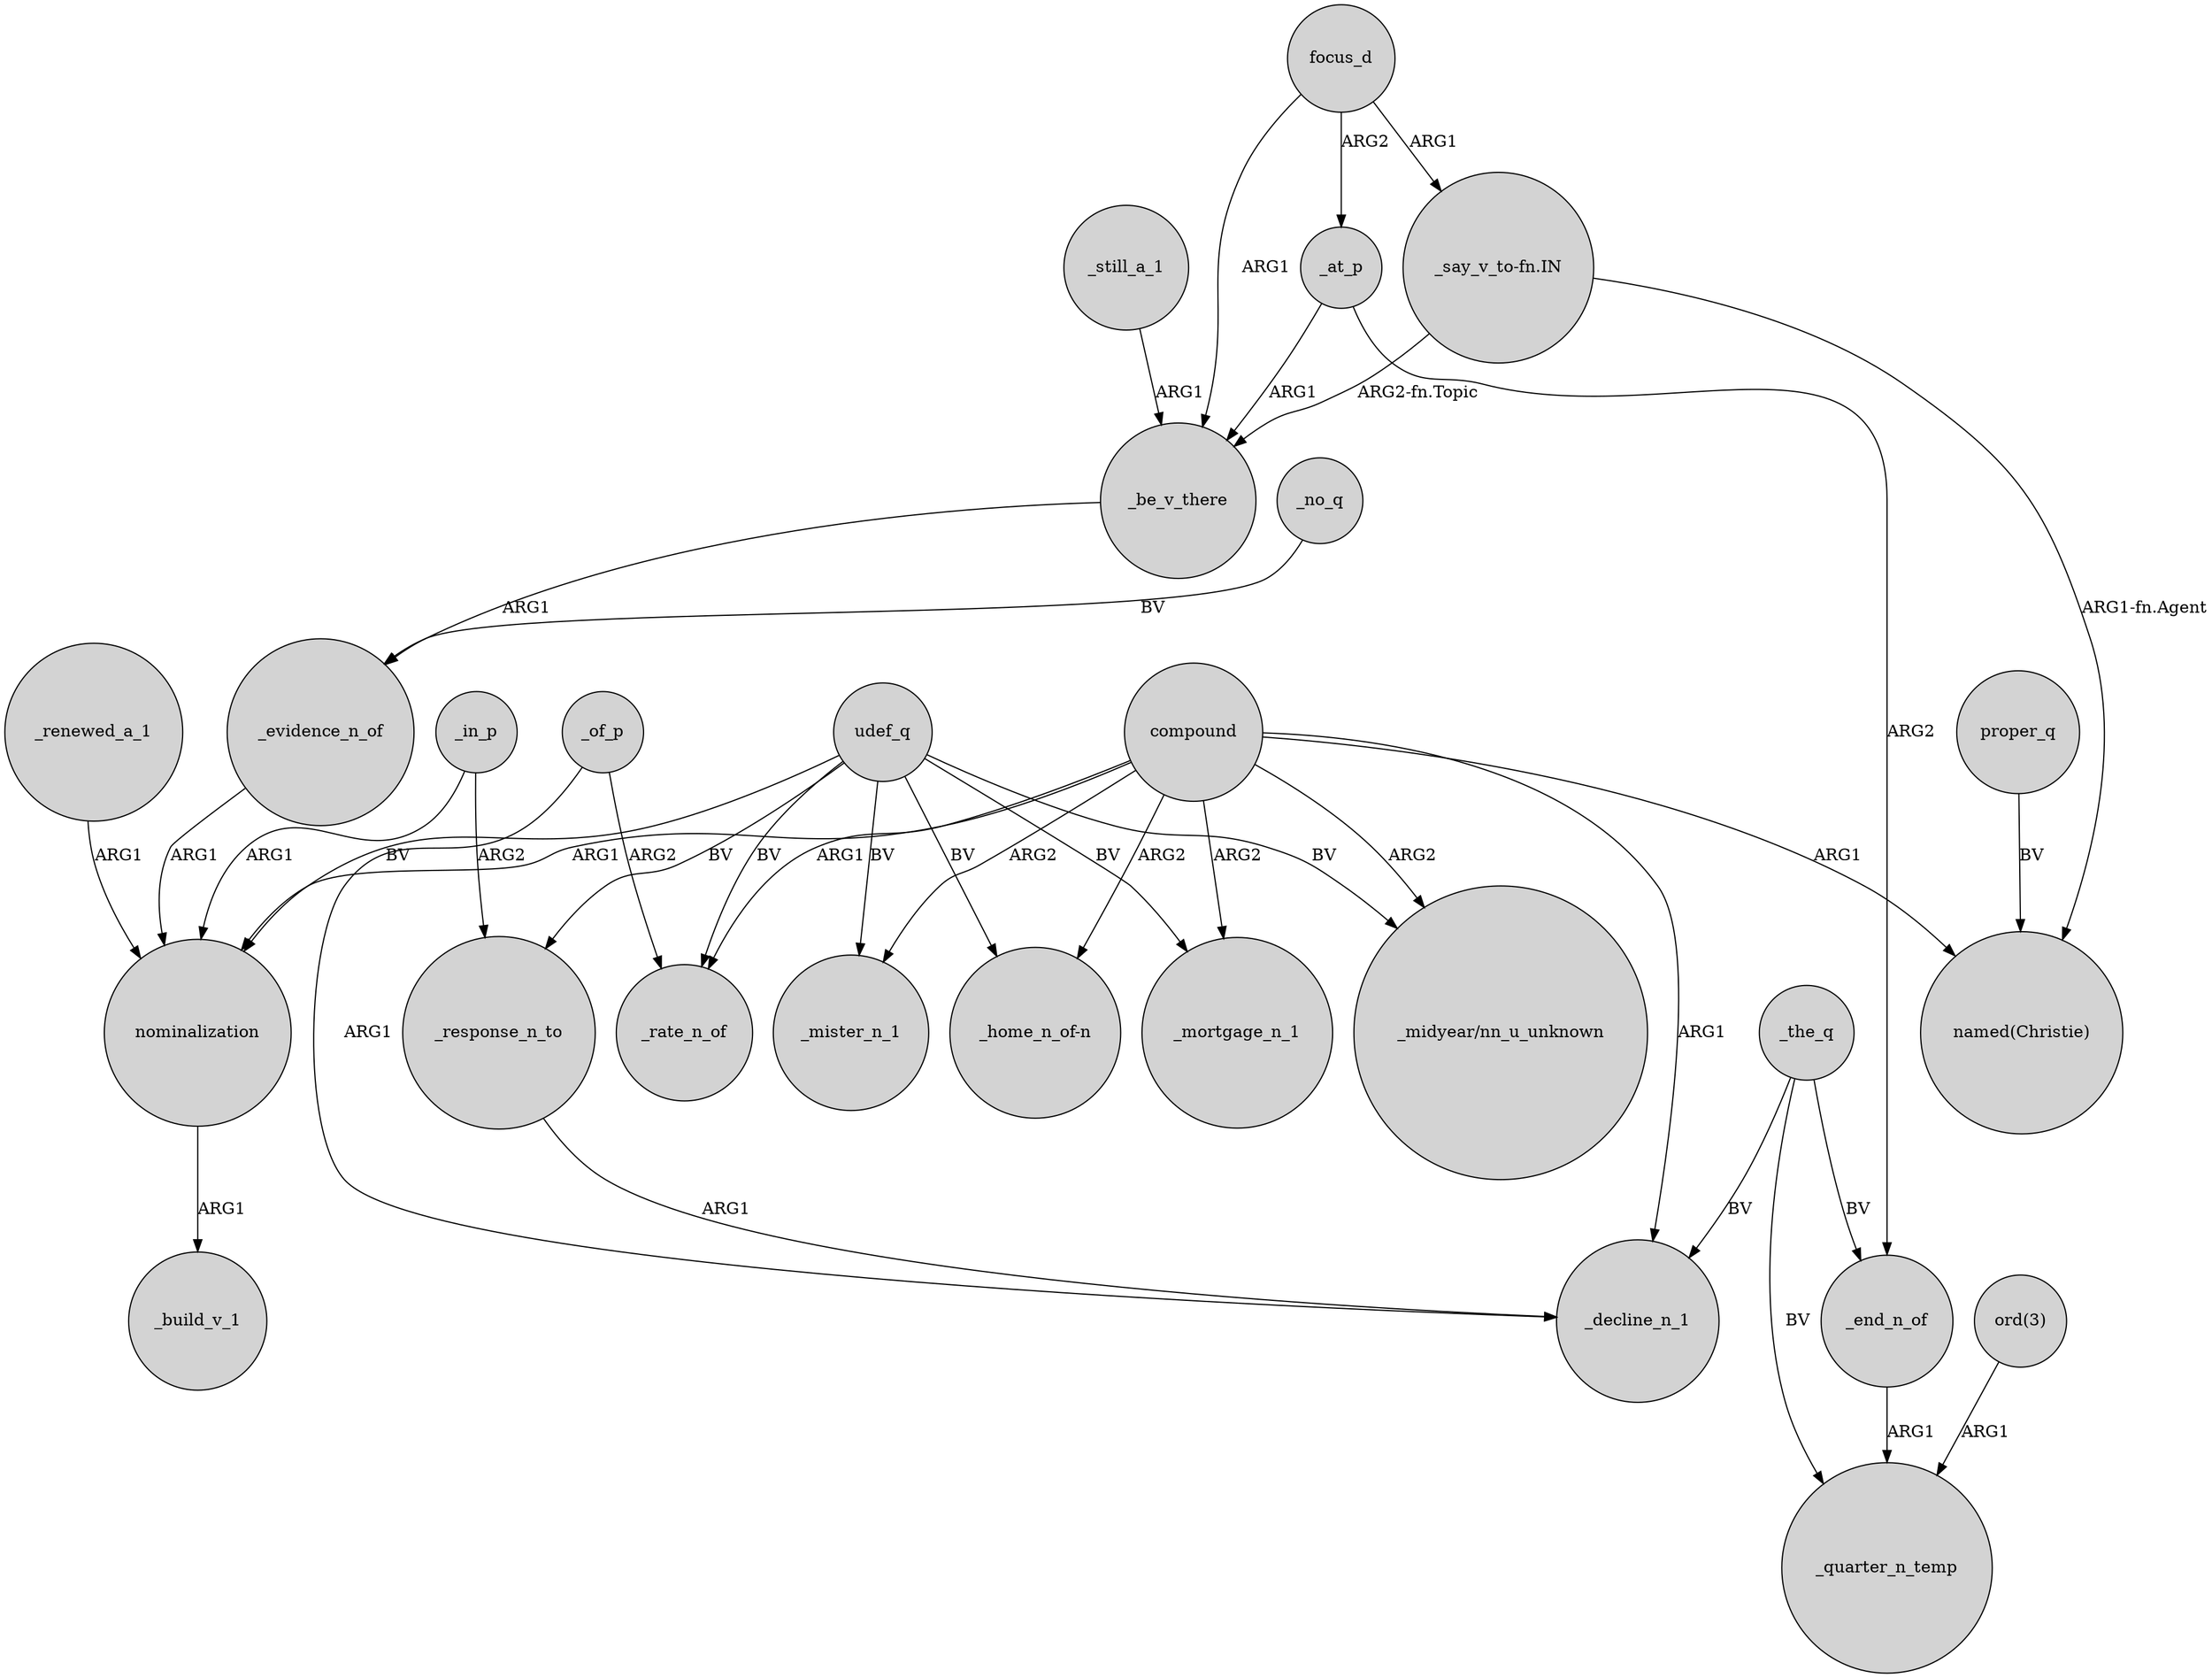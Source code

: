 digraph {
	node [shape=circle style=filled]
	_still_a_1 -> _be_v_there [label=ARG1]
	_of_p -> _decline_n_1 [label=ARG1]
	compound -> "named(Christie)" [label=ARG1]
	proper_q -> "named(Christie)" [label=BV]
	_end_n_of -> _quarter_n_temp [label=ARG1]
	udef_q -> _mortgage_n_1 [label=BV]
	_the_q -> _end_n_of [label=BV]
	_at_p -> _end_n_of [label=ARG2]
	compound -> _mister_n_1 [label=ARG2]
	_the_q -> _quarter_n_temp [label=BV]
	compound -> _rate_n_of [label=ARG1]
	compound -> _mortgage_n_1 [label=ARG2]
	_renewed_a_1 -> nominalization [label=ARG1]
	udef_q -> "_home_n_of-n" [label=BV]
	udef_q -> _mister_n_1 [label=BV]
	_no_q -> _evidence_n_of [label=BV]
	udef_q -> _rate_n_of [label=BV]
	focus_d -> _at_p [label=ARG2]
	_be_v_there -> _evidence_n_of [label=ARG1]
	_the_q -> _decline_n_1 [label=BV]
	compound -> "_midyear/nn_u_unknown" [label=ARG2]
	_evidence_n_of -> nominalization [label=ARG1]
	"_say_v_to-fn.IN" -> "named(Christie)" [label="ARG1-fn.Agent"]
	_in_p -> _response_n_to [label=ARG2]
	_of_p -> _rate_n_of [label=ARG2]
	"ord(3)" -> _quarter_n_temp [label=ARG1]
	_in_p -> nominalization [label=ARG1]
	"_say_v_to-fn.IN" -> _be_v_there [label="ARG2-fn.Topic"]
	udef_q -> nominalization [label=BV]
	_response_n_to -> _decline_n_1 [label=ARG1]
	focus_d -> _be_v_there [label=ARG1]
	udef_q -> "_midyear/nn_u_unknown" [label=BV]
	_at_p -> _be_v_there [label=ARG1]
	compound -> _decline_n_1 [label=ARG1]
	compound -> "_home_n_of-n" [label=ARG2]
	nominalization -> _build_v_1 [label=ARG1]
	compound -> nominalization [label=ARG1]
	udef_q -> _response_n_to [label=BV]
	focus_d -> "_say_v_to-fn.IN" [label=ARG1]
}
